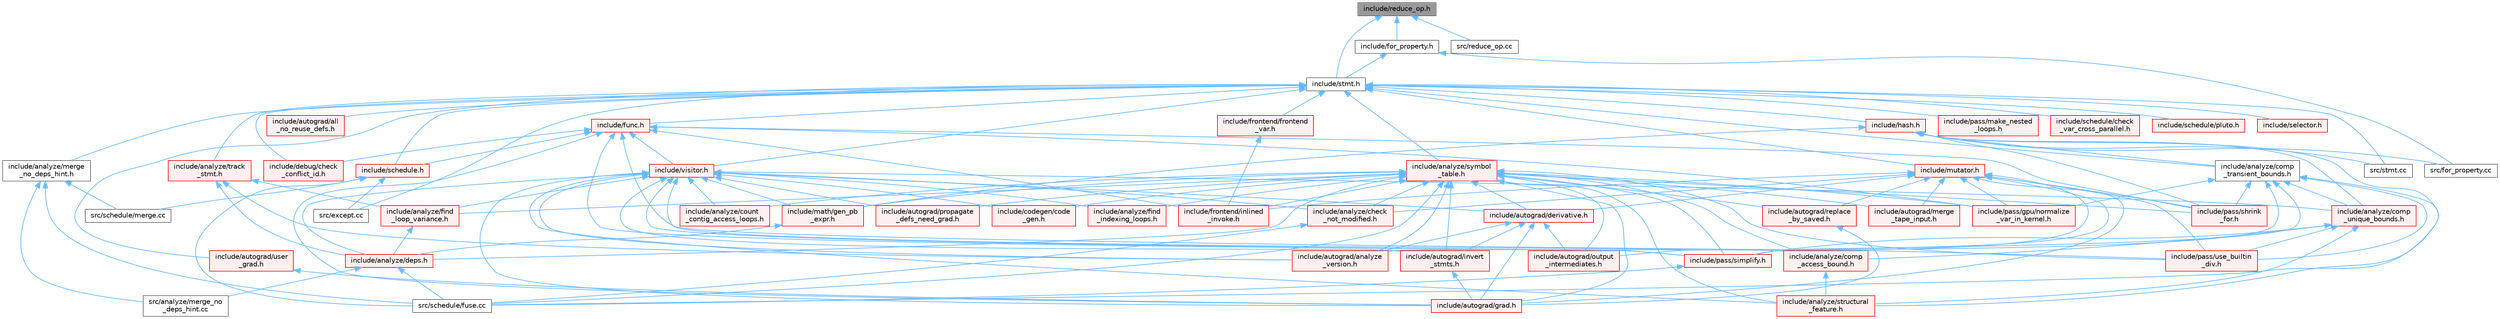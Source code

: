 digraph "include/reduce_op.h"
{
 // LATEX_PDF_SIZE
  bgcolor="transparent";
  edge [fontname=Helvetica,fontsize=10,labelfontname=Helvetica,labelfontsize=10];
  node [fontname=Helvetica,fontsize=10,shape=box,height=0.2,width=0.4];
  Node1 [label="include/reduce_op.h",height=0.2,width=0.4,color="gray40", fillcolor="grey60", style="filled", fontcolor="black",tooltip=" "];
  Node1 -> Node2 [dir="back",color="steelblue1",style="solid"];
  Node2 [label="include/for_property.h",height=0.2,width=0.4,color="grey40", fillcolor="white", style="filled",URL="$for__property_8h.html",tooltip=" "];
  Node2 -> Node3 [dir="back",color="steelblue1",style="solid"];
  Node3 [label="include/stmt.h",height=0.2,width=0.4,color="grey40", fillcolor="white", style="filled",URL="$stmt_8h.html",tooltip=" "];
  Node3 -> Node4 [dir="back",color="steelblue1",style="solid"];
  Node4 [label="include/analyze/comp\l_transient_bounds.h",height=0.2,width=0.4,color="grey40", fillcolor="white", style="filled",URL="$comp__transient__bounds_8h.html",tooltip=" "];
  Node4 -> Node5 [dir="back",color="steelblue1",style="solid"];
  Node5 [label="include/analyze/comp\l_unique_bounds.h",height=0.2,width=0.4,color="red", fillcolor="#FFF0F0", style="filled",URL="$comp__unique__bounds_8h.html",tooltip=" "];
  Node5 -> Node6 [dir="back",color="steelblue1",style="solid"];
  Node6 [label="include/analyze/comp\l_access_bound.h",height=0.2,width=0.4,color="red", fillcolor="#FFF0F0", style="filled",URL="$comp__access__bound_8h.html",tooltip=" "];
  Node6 -> Node7 [dir="back",color="steelblue1",style="solid"];
  Node7 [label="include/analyze/structural\l_feature.h",height=0.2,width=0.4,color="red", fillcolor="#FFF0F0", style="filled",URL="$structural__feature_8h.html",tooltip=" "];
  Node5 -> Node7 [dir="back",color="steelblue1",style="solid"];
  Node5 -> Node17 [dir="back",color="steelblue1",style="solid"];
  Node17 [label="include/pass/simplify.h",height=0.2,width=0.4,color="red", fillcolor="#FFF0F0", style="filled",URL="$simplify_8h.html",tooltip=" "];
  Node17 -> Node14 [dir="back",color="steelblue1",style="solid"];
  Node14 [label="src/schedule/fuse.cc",height=0.2,width=0.4,color="grey40", fillcolor="white", style="filled",URL="$fuse_8cc.html",tooltip=" "];
  Node5 -> Node37 [dir="back",color="steelblue1",style="solid"];
  Node37 [label="include/pass/use_builtin\l_div.h",height=0.2,width=0.4,color="red", fillcolor="#FFF0F0", style="filled",URL="$use__builtin__div_8h.html",tooltip=" "];
  Node4 -> Node7 [dir="back",color="steelblue1",style="solid"];
  Node4 -> Node41 [dir="back",color="steelblue1",style="solid"];
  Node41 [label="include/autograd/analyze\l_version.h",height=0.2,width=0.4,color="red", fillcolor="#FFF0F0", style="filled",URL="$analyze__version_8h.html",tooltip=" "];
  Node4 -> Node43 [dir="back",color="steelblue1",style="solid"];
  Node43 [label="include/pass/gpu/normalize\l_var_in_kernel.h",height=0.2,width=0.4,color="red", fillcolor="#FFF0F0", style="filled",URL="$normalize__var__in__kernel_8h.html",tooltip=" "];
  Node4 -> Node44 [dir="back",color="steelblue1",style="solid"];
  Node44 [label="include/pass/shrink\l_for.h",height=0.2,width=0.4,color="red", fillcolor="#FFF0F0", style="filled",URL="$shrink__for_8h.html",tooltip=" "];
  Node4 -> Node17 [dir="back",color="steelblue1",style="solid"];
  Node4 -> Node37 [dir="back",color="steelblue1",style="solid"];
  Node3 -> Node46 [dir="back",color="steelblue1",style="solid"];
  Node46 [label="include/analyze/merge\l_no_deps_hint.h",height=0.2,width=0.4,color="grey40", fillcolor="white", style="filled",URL="$merge__no__deps__hint_8h.html",tooltip=" "];
  Node46 -> Node47 [dir="back",color="steelblue1",style="solid"];
  Node47 [label="src/analyze/merge_no\l_deps_hint.cc",height=0.2,width=0.4,color="grey40", fillcolor="white", style="filled",URL="$merge__no__deps__hint_8cc.html",tooltip=" "];
  Node46 -> Node14 [dir="back",color="steelblue1",style="solid"];
  Node46 -> Node48 [dir="back",color="steelblue1",style="solid"];
  Node48 [label="src/schedule/merge.cc",height=0.2,width=0.4,color="grey40", fillcolor="white", style="filled",URL="$merge_8cc.html",tooltip=" "];
  Node3 -> Node49 [dir="back",color="steelblue1",style="solid"];
  Node49 [label="include/analyze/symbol\l_table.h",height=0.2,width=0.4,color="red", fillcolor="#FFF0F0", style="filled",URL="$symbol__table_8h.html",tooltip=" "];
  Node49 -> Node50 [dir="back",color="steelblue1",style="solid"];
  Node50 [label="include/analyze/check\l_not_modified.h",height=0.2,width=0.4,color="red", fillcolor="#FFF0F0", style="filled",URL="$check__not__modified_8h.html",tooltip=" "];
  Node50 -> Node14 [dir="back",color="steelblue1",style="solid"];
  Node49 -> Node6 [dir="back",color="steelblue1",style="solid"];
  Node49 -> Node55 [dir="back",color="steelblue1",style="solid"];
  Node55 [label="include/analyze/count\l_contig_access_loops.h",height=0.2,width=0.4,color="red", fillcolor="#FFF0F0", style="filled",URL="$count__contig__access__loops_8h.html",tooltip=" "];
  Node49 -> Node57 [dir="back",color="steelblue1",style="solid"];
  Node57 [label="include/analyze/deps.h",height=0.2,width=0.4,color="red", fillcolor="#FFF0F0", style="filled",URL="$deps_8h.html",tooltip=" "];
  Node57 -> Node47 [dir="back",color="steelblue1",style="solid"];
  Node57 -> Node14 [dir="back",color="steelblue1",style="solid"];
  Node49 -> Node74 [dir="back",color="steelblue1",style="solid"];
  Node74 [label="include/analyze/find\l_indexing_loops.h",height=0.2,width=0.4,color="red", fillcolor="#FFF0F0", style="filled",URL="$find__indexing__loops_8h.html",tooltip=" "];
  Node49 -> Node77 [dir="back",color="steelblue1",style="solid"];
  Node77 [label="include/analyze/find\l_loop_variance.h",height=0.2,width=0.4,color="red", fillcolor="#FFF0F0", style="filled",URL="$find__loop__variance_8h.html",tooltip=" "];
  Node77 -> Node57 [dir="back",color="steelblue1",style="solid"];
  Node49 -> Node7 [dir="back",color="steelblue1",style="solid"];
  Node49 -> Node41 [dir="back",color="steelblue1",style="solid"];
  Node49 -> Node84 [dir="back",color="steelblue1",style="solid"];
  Node84 [label="include/autograd/derivative.h",height=0.2,width=0.4,color="red", fillcolor="#FFF0F0", style="filled",URL="$derivative_8h.html",tooltip=" "];
  Node84 -> Node41 [dir="back",color="steelblue1",style="solid"];
  Node84 -> Node86 [dir="back",color="steelblue1",style="solid"];
  Node86 [label="include/autograd/grad.h",height=0.2,width=0.4,color="red", fillcolor="#FFF0F0", style="filled",URL="$grad_8h.html",tooltip=" "];
  Node84 -> Node87 [dir="back",color="steelblue1",style="solid"];
  Node87 [label="include/autograd/invert\l_stmts.h",height=0.2,width=0.4,color="red", fillcolor="#FFF0F0", style="filled",URL="$invert__stmts_8h.html",tooltip=" "];
  Node87 -> Node86 [dir="back",color="steelblue1",style="solid"];
  Node84 -> Node88 [dir="back",color="steelblue1",style="solid"];
  Node88 [label="include/autograd/output\l_intermediates.h",height=0.2,width=0.4,color="red", fillcolor="#FFF0F0", style="filled",URL="$output__intermediates_8h.html",tooltip=" "];
  Node49 -> Node86 [dir="back",color="steelblue1",style="solid"];
  Node49 -> Node87 [dir="back",color="steelblue1",style="solid"];
  Node49 -> Node90 [dir="back",color="steelblue1",style="solid"];
  Node90 [label="include/autograd/merge\l_tape_input.h",height=0.2,width=0.4,color="red", fillcolor="#FFF0F0", style="filled",URL="$merge__tape__input_8h.html",tooltip=" "];
  Node49 -> Node88 [dir="back",color="steelblue1",style="solid"];
  Node49 -> Node92 [dir="back",color="steelblue1",style="solid"];
  Node92 [label="include/autograd/propagate\l_defs_need_grad.h",height=0.2,width=0.4,color="red", fillcolor="#FFF0F0", style="filled",URL="$propagate__defs__need__grad_8h.html",tooltip=" "];
  Node49 -> Node94 [dir="back",color="steelblue1",style="solid"];
  Node94 [label="include/autograd/replace\l_by_saved.h",height=0.2,width=0.4,color="red", fillcolor="#FFF0F0", style="filled",URL="$replace__by__saved_8h.html",tooltip=" "];
  Node94 -> Node86 [dir="back",color="steelblue1",style="solid"];
  Node49 -> Node96 [dir="back",color="steelblue1",style="solid"];
  Node96 [label="include/codegen/code\l_gen.h",height=0.2,width=0.4,color="red", fillcolor="#FFF0F0", style="filled",URL="$include_2codegen_2code__gen_8h.html",tooltip=" "];
  Node49 -> Node107 [dir="back",color="steelblue1",style="solid"];
  Node107 [label="include/frontend/inlined\l_invoke.h",height=0.2,width=0.4,color="red", fillcolor="#FFF0F0", style="filled",URL="$inlined__invoke_8h.html",tooltip=" "];
  Node49 -> Node109 [dir="back",color="steelblue1",style="solid"];
  Node109 [label="include/math/gen_pb\l_expr.h",height=0.2,width=0.4,color="red", fillcolor="#FFF0F0", style="filled",URL="$gen__pb__expr_8h.html",tooltip=" "];
  Node109 -> Node57 [dir="back",color="steelblue1",style="solid"];
  Node49 -> Node43 [dir="back",color="steelblue1",style="solid"];
  Node49 -> Node44 [dir="back",color="steelblue1",style="solid"];
  Node49 -> Node17 [dir="back",color="steelblue1",style="solid"];
  Node49 -> Node37 [dir="back",color="steelblue1",style="solid"];
  Node49 -> Node14 [dir="back",color="steelblue1",style="solid"];
  Node3 -> Node146 [dir="back",color="steelblue1",style="solid"];
  Node146 [label="include/analyze/track\l_stmt.h",height=0.2,width=0.4,color="red", fillcolor="#FFF0F0", style="filled",URL="$track__stmt_8h.html",tooltip=" "];
  Node146 -> Node57 [dir="back",color="steelblue1",style="solid"];
  Node146 -> Node77 [dir="back",color="steelblue1",style="solid"];
  Node146 -> Node41 [dir="back",color="steelblue1",style="solid"];
  Node3 -> Node148 [dir="back",color="steelblue1",style="solid"];
  Node148 [label="include/autograd/all\l_no_reuse_defs.h",height=0.2,width=0.4,color="red", fillcolor="#FFF0F0", style="filled",URL="$all__no__reuse__defs_8h.html",tooltip=" "];
  Node3 -> Node149 [dir="back",color="steelblue1",style="solid"];
  Node149 [label="include/autograd/user\l_grad.h",height=0.2,width=0.4,color="red", fillcolor="#FFF0F0", style="filled",URL="$user__grad_8h.html",tooltip=" "];
  Node149 -> Node86 [dir="back",color="steelblue1",style="solid"];
  Node3 -> Node151 [dir="back",color="steelblue1",style="solid"];
  Node151 [label="include/debug/check\l_conflict_id.h",height=0.2,width=0.4,color="red", fillcolor="#FFF0F0", style="filled",URL="$check__conflict__id_8h.html",tooltip=" "];
  Node3 -> Node153 [dir="back",color="steelblue1",style="solid"];
  Node153 [label="include/frontend/frontend\l_var.h",height=0.2,width=0.4,color="red", fillcolor="#FFF0F0", style="filled",URL="$frontend__var_8h.html",tooltip=" "];
  Node153 -> Node107 [dir="back",color="steelblue1",style="solid"];
  Node3 -> Node155 [dir="back",color="steelblue1",style="solid"];
  Node155 [label="include/func.h",height=0.2,width=0.4,color="red", fillcolor="#FFF0F0", style="filled",URL="$func_8h.html",tooltip=" "];
  Node155 -> Node86 [dir="back",color="steelblue1",style="solid"];
  Node155 -> Node151 [dir="back",color="steelblue1",style="solid"];
  Node155 -> Node107 [dir="back",color="steelblue1",style="solid"];
  Node155 -> Node43 [dir="back",color="steelblue1",style="solid"];
  Node155 -> Node44 [dir="back",color="steelblue1",style="solid"];
  Node155 -> Node17 [dir="back",color="steelblue1",style="solid"];
  Node155 -> Node37 [dir="back",color="steelblue1",style="solid"];
  Node155 -> Node130 [dir="back",color="steelblue1",style="solid"];
  Node130 [label="include/schedule.h",height=0.2,width=0.4,color="red", fillcolor="#FFF0F0", style="filled",URL="$schedule_8h.html",tooltip=" "];
  Node130 -> Node131 [dir="back",color="steelblue1",style="solid"];
  Node131 [label="src/except.cc",height=0.2,width=0.4,color="grey40", fillcolor="white", style="filled",URL="$except_8cc.html",tooltip=" "];
  Node130 -> Node14 [dir="back",color="steelblue1",style="solid"];
  Node130 -> Node48 [dir="back",color="steelblue1",style="solid"];
  Node155 -> Node188 [dir="back",color="steelblue1",style="solid"];
  Node188 [label="include/visitor.h",height=0.2,width=0.4,color="red", fillcolor="#FFF0F0", style="filled",URL="$visitor_8h.html",tooltip=" "];
  Node188 -> Node50 [dir="back",color="steelblue1",style="solid"];
  Node188 -> Node6 [dir="back",color="steelblue1",style="solid"];
  Node188 -> Node5 [dir="back",color="steelblue1",style="solid"];
  Node188 -> Node55 [dir="back",color="steelblue1",style="solid"];
  Node188 -> Node57 [dir="back",color="steelblue1",style="solid"];
  Node188 -> Node74 [dir="back",color="steelblue1",style="solid"];
  Node188 -> Node77 [dir="back",color="steelblue1",style="solid"];
  Node188 -> Node7 [dir="back",color="steelblue1",style="solid"];
  Node188 -> Node41 [dir="back",color="steelblue1",style="solid"];
  Node188 -> Node84 [dir="back",color="steelblue1",style="solid"];
  Node188 -> Node86 [dir="back",color="steelblue1",style="solid"];
  Node188 -> Node87 [dir="back",color="steelblue1",style="solid"];
  Node188 -> Node92 [dir="back",color="steelblue1",style="solid"];
  Node188 -> Node96 [dir="back",color="steelblue1",style="solid"];
  Node188 -> Node109 [dir="back",color="steelblue1",style="solid"];
  Node188 -> Node17 [dir="back",color="steelblue1",style="solid"];
  Node3 -> Node198 [dir="back",color="steelblue1",style="solid"];
  Node198 [label="include/hash.h",height=0.2,width=0.4,color="red", fillcolor="#FFF0F0", style="filled",URL="$hash_8h.html",tooltip=" "];
  Node198 -> Node4 [dir="back",color="steelblue1",style="solid"];
  Node198 -> Node5 [dir="back",color="steelblue1",style="solid"];
  Node198 -> Node109 [dir="back",color="steelblue1",style="solid"];
  Node198 -> Node44 [dir="back",color="steelblue1",style="solid"];
  Node198 -> Node205 [dir="back",color="steelblue1",style="solid"];
  Node205 [label="src/for_property.cc",height=0.2,width=0.4,color="grey40", fillcolor="white", style="filled",URL="$for__property_8cc.html",tooltip=" "];
  Node198 -> Node14 [dir="back",color="steelblue1",style="solid"];
  Node198 -> Node209 [dir="back",color="steelblue1",style="solid"];
  Node209 [label="src/stmt.cc",height=0.2,width=0.4,color="grey40", fillcolor="white", style="filled",URL="$stmt_8cc.html",tooltip=" "];
  Node3 -> Node212 [dir="back",color="steelblue1",style="solid"];
  Node212 [label="include/mutator.h",height=0.2,width=0.4,color="red", fillcolor="#FFF0F0", style="filled",URL="$mutator_8h.html",tooltip=" "];
  Node212 -> Node50 [dir="back",color="steelblue1",style="solid"];
  Node212 -> Node84 [dir="back",color="steelblue1",style="solid"];
  Node212 -> Node86 [dir="back",color="steelblue1",style="solid"];
  Node212 -> Node90 [dir="back",color="steelblue1",style="solid"];
  Node212 -> Node88 [dir="back",color="steelblue1",style="solid"];
  Node212 -> Node94 [dir="back",color="steelblue1",style="solid"];
  Node212 -> Node107 [dir="back",color="steelblue1",style="solid"];
  Node212 -> Node43 [dir="back",color="steelblue1",style="solid"];
  Node212 -> Node44 [dir="back",color="steelblue1",style="solid"];
  Node212 -> Node17 [dir="back",color="steelblue1",style="solid"];
  Node212 -> Node37 [dir="back",color="steelblue1",style="solid"];
  Node3 -> Node230 [dir="back",color="steelblue1",style="solid"];
  Node230 [label="include/pass/make_nested\l_loops.h",height=0.2,width=0.4,color="red", fillcolor="#FFF0F0", style="filled",URL="$make__nested__loops_8h.html",tooltip=" "];
  Node3 -> Node130 [dir="back",color="steelblue1",style="solid"];
  Node3 -> Node231 [dir="back",color="steelblue1",style="solid"];
  Node231 [label="include/schedule/check\l_var_cross_parallel.h",height=0.2,width=0.4,color="red", fillcolor="#FFF0F0", style="filled",URL="$check__var__cross__parallel_8h.html",tooltip=" "];
  Node3 -> Node232 [dir="back",color="steelblue1",style="solid"];
  Node232 [label="include/schedule/pluto.h",height=0.2,width=0.4,color="red", fillcolor="#FFF0F0", style="filled",URL="$pluto_8h.html",tooltip=" "];
  Node3 -> Node233 [dir="back",color="steelblue1",style="solid"];
  Node233 [label="include/selector.h",height=0.2,width=0.4,color="red", fillcolor="#FFF0F0", style="filled",URL="$selector_8h.html",tooltip=" "];
  Node3 -> Node188 [dir="back",color="steelblue1",style="solid"];
  Node3 -> Node131 [dir="back",color="steelblue1",style="solid"];
  Node3 -> Node209 [dir="back",color="steelblue1",style="solid"];
  Node2 -> Node205 [dir="back",color="steelblue1",style="solid"];
  Node1 -> Node3 [dir="back",color="steelblue1",style="solid"];
  Node1 -> Node235 [dir="back",color="steelblue1",style="solid"];
  Node235 [label="src/reduce_op.cc",height=0.2,width=0.4,color="grey40", fillcolor="white", style="filled",URL="$reduce__op_8cc.html",tooltip=" "];
}
